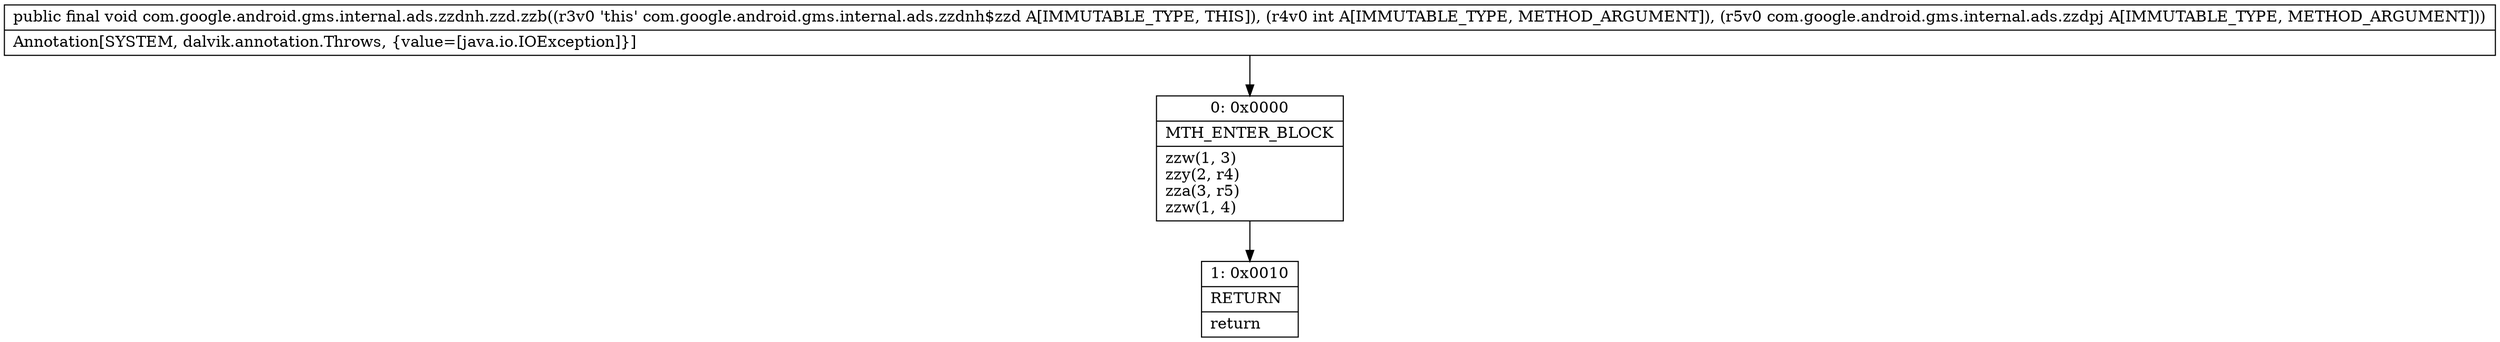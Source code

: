 digraph "CFG forcom.google.android.gms.internal.ads.zzdnh.zzd.zzb(ILcom\/google\/android\/gms\/internal\/ads\/zzdpj;)V" {
Node_0 [shape=record,label="{0\:\ 0x0000|MTH_ENTER_BLOCK\l|zzw(1, 3)\lzzy(2, r4)\lzza(3, r5)\lzzw(1, 4)\l}"];
Node_1 [shape=record,label="{1\:\ 0x0010|RETURN\l|return\l}"];
MethodNode[shape=record,label="{public final void com.google.android.gms.internal.ads.zzdnh.zzd.zzb((r3v0 'this' com.google.android.gms.internal.ads.zzdnh$zzd A[IMMUTABLE_TYPE, THIS]), (r4v0 int A[IMMUTABLE_TYPE, METHOD_ARGUMENT]), (r5v0 com.google.android.gms.internal.ads.zzdpj A[IMMUTABLE_TYPE, METHOD_ARGUMENT]))  | Annotation[SYSTEM, dalvik.annotation.Throws, \{value=[java.io.IOException]\}]\l}"];
MethodNode -> Node_0;
Node_0 -> Node_1;
}

